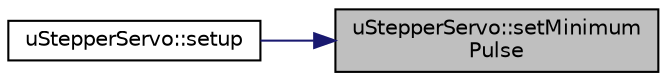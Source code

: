 digraph "uStepperServo::setMinimumPulse"
{
 // LATEX_PDF_SIZE
  edge [fontname="Helvetica",fontsize="10",labelfontname="Helvetica",labelfontsize="10"];
  node [fontname="Helvetica",fontsize="10",shape=record];
  rankdir="RL";
  Node1 [label="uStepperServo::setMinimum\lPulse",height=0.2,width=0.4,color="black", fillcolor="grey75", style="filled", fontcolor="black",tooltip="Sets the minimum pulse."];
  Node1 -> Node2 [dir="back",color="midnightblue",fontsize="10",style="solid",fontname="Helvetica"];
  Node2 [label="uStepperServo::setup",height=0.2,width=0.4,color="black", fillcolor="white", style="filled",URL="$classuStepperServo.html#ad50c44335cb879d8756f21452ba6b68d",tooltip=" "];
}

